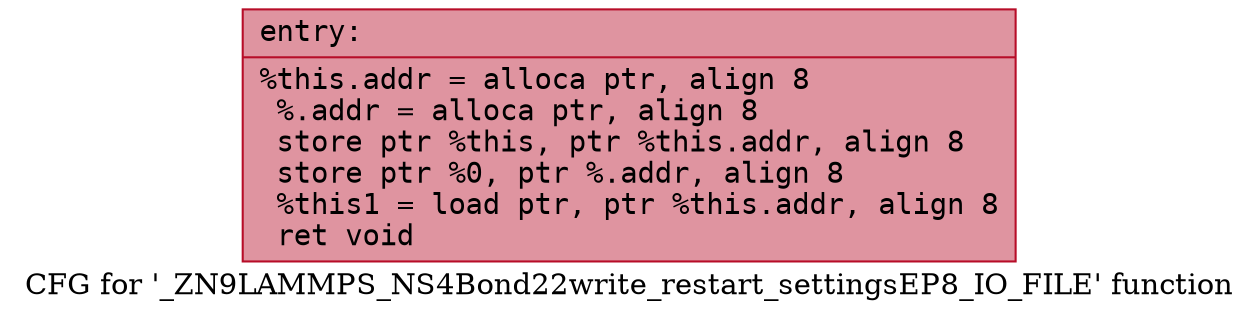 digraph "CFG for '_ZN9LAMMPS_NS4Bond22write_restart_settingsEP8_IO_FILE' function" {
	label="CFG for '_ZN9LAMMPS_NS4Bond22write_restart_settingsEP8_IO_FILE' function";

	Node0x55c0fafb4970 [shape=record,color="#b70d28ff", style=filled, fillcolor="#b70d2870" fontname="Courier",label="{entry:\l|  %this.addr = alloca ptr, align 8\l  %.addr = alloca ptr, align 8\l  store ptr %this, ptr %this.addr, align 8\l  store ptr %0, ptr %.addr, align 8\l  %this1 = load ptr, ptr %this.addr, align 8\l  ret void\l}"];
}
